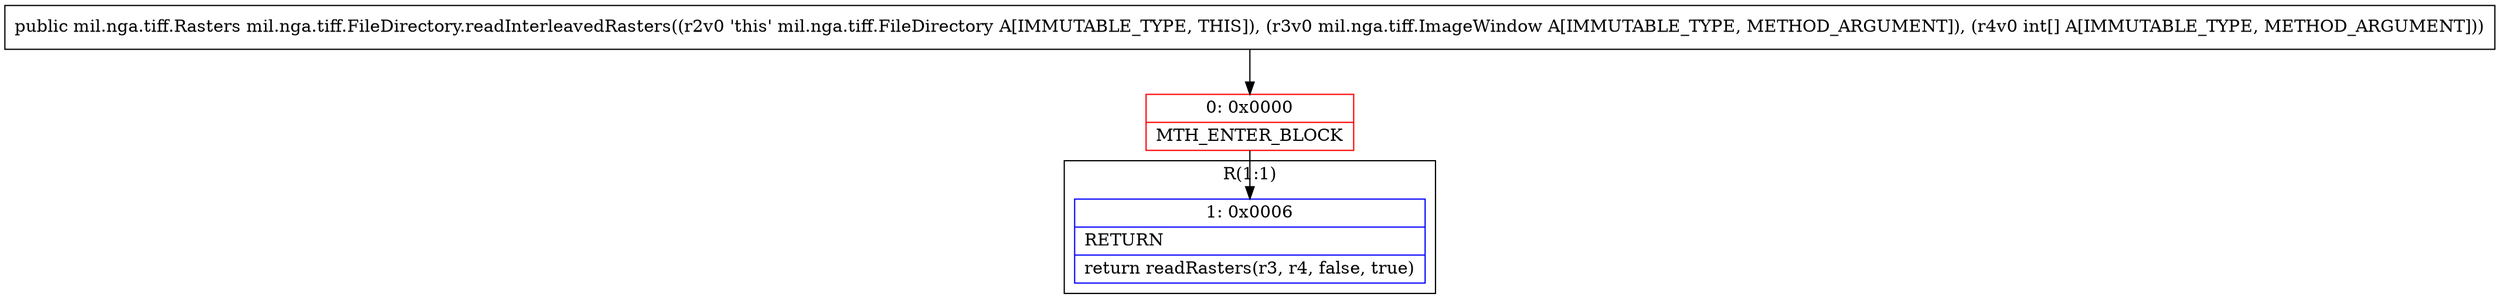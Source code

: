 digraph "CFG formil.nga.tiff.FileDirectory.readInterleavedRasters(Lmil\/nga\/tiff\/ImageWindow;[I)Lmil\/nga\/tiff\/Rasters;" {
subgraph cluster_Region_1579250494 {
label = "R(1:1)";
node [shape=record,color=blue];
Node_1 [shape=record,label="{1\:\ 0x0006|RETURN\l|return readRasters(r3, r4, false, true)\l}"];
}
Node_0 [shape=record,color=red,label="{0\:\ 0x0000|MTH_ENTER_BLOCK\l}"];
MethodNode[shape=record,label="{public mil.nga.tiff.Rasters mil.nga.tiff.FileDirectory.readInterleavedRasters((r2v0 'this' mil.nga.tiff.FileDirectory A[IMMUTABLE_TYPE, THIS]), (r3v0 mil.nga.tiff.ImageWindow A[IMMUTABLE_TYPE, METHOD_ARGUMENT]), (r4v0 int[] A[IMMUTABLE_TYPE, METHOD_ARGUMENT])) }"];
MethodNode -> Node_0;
Node_0 -> Node_1;
}

